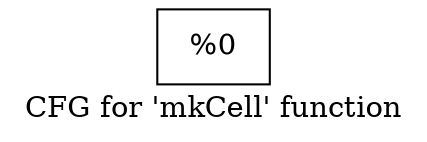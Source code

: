 digraph "CFG for 'mkCell' function" {
	label="CFG for 'mkCell' function";

	Node0x1a64370 [shape=record,label="{%0}"];
}
